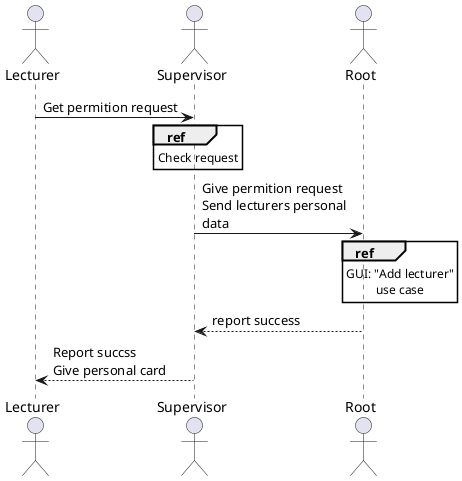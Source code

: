 @startuml Add_LEcturer

actor Lecturer
actor Supervisor
actor Root

Lecturer -> Supervisor : Get permition request
ref over Supervisor : Check request
Supervisor -> Root : Give permition request\nSend lecturers personal\ndata
ref over Root : GUI: "Add lecturer"\nuse case
Root --> Supervisor : report success
Supervisor --> Lecturer : Report succss\nGive personal card

@enduml
